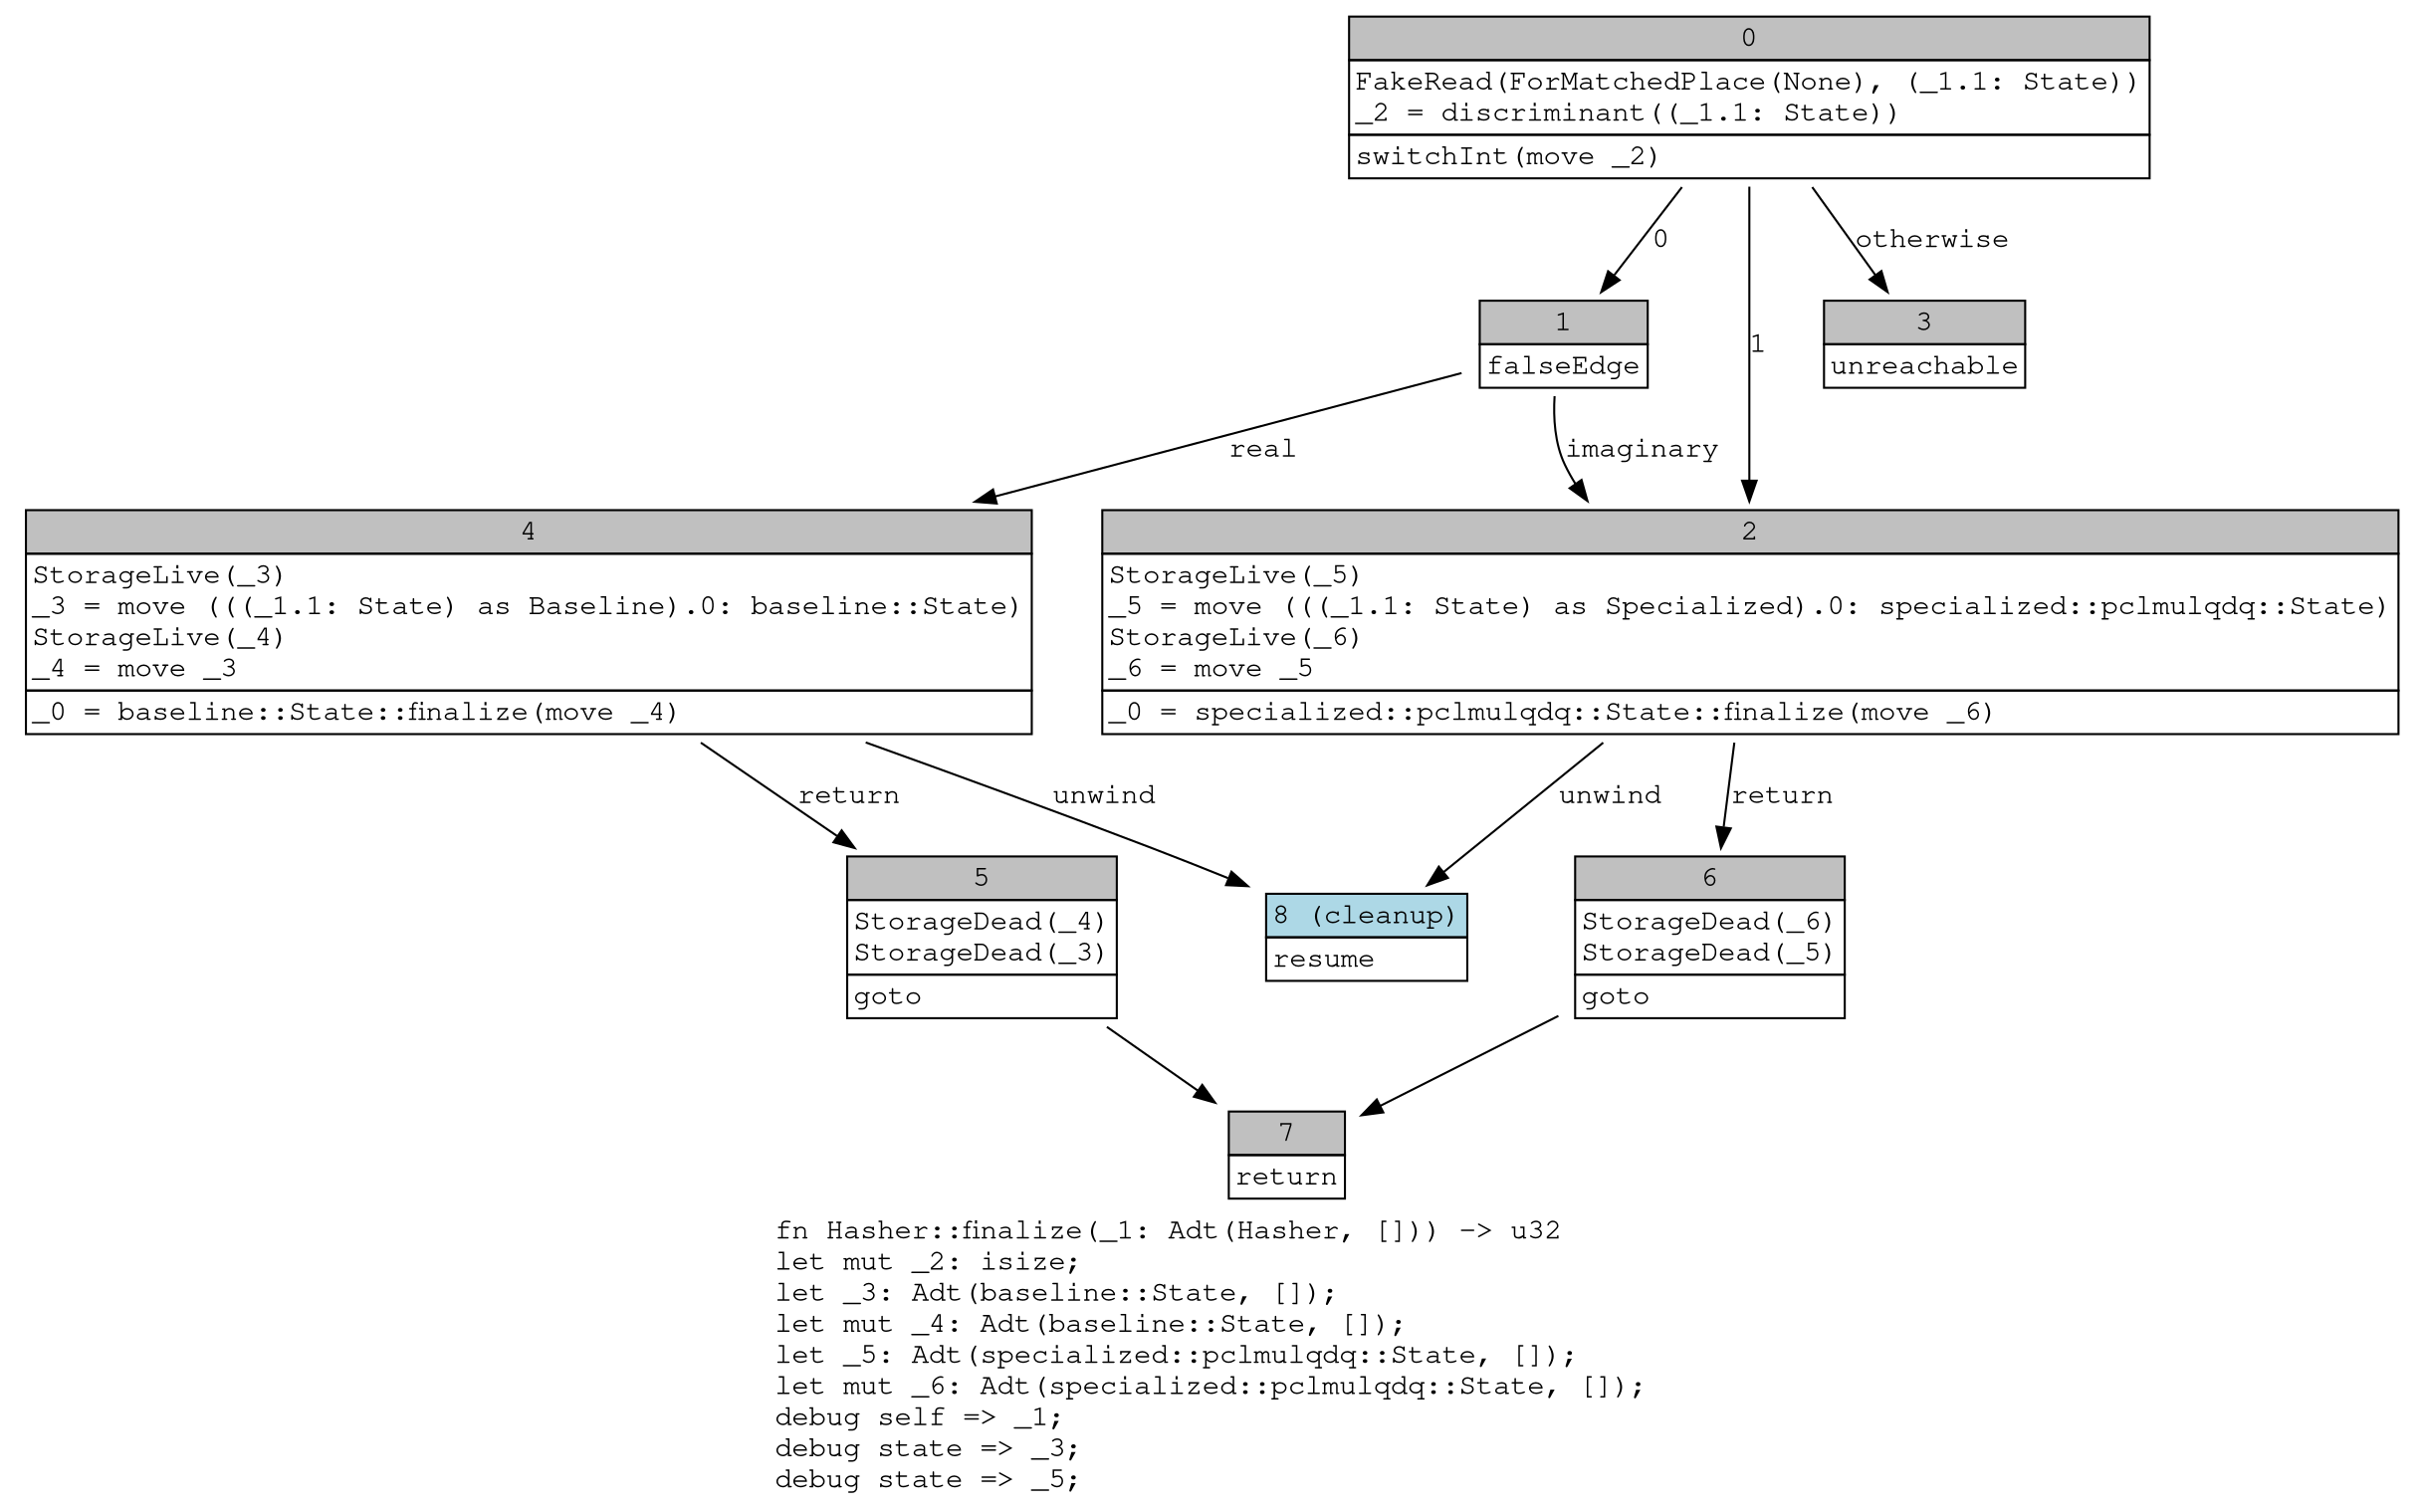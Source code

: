 digraph Mir_0_42 {
    graph [fontname="Courier, monospace"];
    node [fontname="Courier, monospace"];
    edge [fontname="Courier, monospace"];
    label=<fn Hasher::finalize(_1: Adt(Hasher, [])) -&gt; u32<br align="left"/>let mut _2: isize;<br align="left"/>let _3: Adt(baseline::State, []);<br align="left"/>let mut _4: Adt(baseline::State, []);<br align="left"/>let _5: Adt(specialized::pclmulqdq::State, []);<br align="left"/>let mut _6: Adt(specialized::pclmulqdq::State, []);<br align="left"/>debug self =&gt; _1;<br align="left"/>debug state =&gt; _3;<br align="left"/>debug state =&gt; _5;<br align="left"/>>;
    bb0__0_42 [shape="none", label=<<table border="0" cellborder="1" cellspacing="0"><tr><td bgcolor="gray" align="center" colspan="1">0</td></tr><tr><td align="left" balign="left">FakeRead(ForMatchedPlace(None), (_1.1: State))<br/>_2 = discriminant((_1.1: State))<br/></td></tr><tr><td align="left">switchInt(move _2)</td></tr></table>>];
    bb1__0_42 [shape="none", label=<<table border="0" cellborder="1" cellspacing="0"><tr><td bgcolor="gray" align="center" colspan="1">1</td></tr><tr><td align="left">falseEdge</td></tr></table>>];
    bb2__0_42 [shape="none", label=<<table border="0" cellborder="1" cellspacing="0"><tr><td bgcolor="gray" align="center" colspan="1">2</td></tr><tr><td align="left" balign="left">StorageLive(_5)<br/>_5 = move (((_1.1: State) as Specialized).0: specialized::pclmulqdq::State)<br/>StorageLive(_6)<br/>_6 = move _5<br/></td></tr><tr><td align="left">_0 = specialized::pclmulqdq::State::finalize(move _6)</td></tr></table>>];
    bb3__0_42 [shape="none", label=<<table border="0" cellborder="1" cellspacing="0"><tr><td bgcolor="gray" align="center" colspan="1">3</td></tr><tr><td align="left">unreachable</td></tr></table>>];
    bb4__0_42 [shape="none", label=<<table border="0" cellborder="1" cellspacing="0"><tr><td bgcolor="gray" align="center" colspan="1">4</td></tr><tr><td align="left" balign="left">StorageLive(_3)<br/>_3 = move (((_1.1: State) as Baseline).0: baseline::State)<br/>StorageLive(_4)<br/>_4 = move _3<br/></td></tr><tr><td align="left">_0 = baseline::State::finalize(move _4)</td></tr></table>>];
    bb5__0_42 [shape="none", label=<<table border="0" cellborder="1" cellspacing="0"><tr><td bgcolor="gray" align="center" colspan="1">5</td></tr><tr><td align="left" balign="left">StorageDead(_4)<br/>StorageDead(_3)<br/></td></tr><tr><td align="left">goto</td></tr></table>>];
    bb6__0_42 [shape="none", label=<<table border="0" cellborder="1" cellspacing="0"><tr><td bgcolor="gray" align="center" colspan="1">6</td></tr><tr><td align="left" balign="left">StorageDead(_6)<br/>StorageDead(_5)<br/></td></tr><tr><td align="left">goto</td></tr></table>>];
    bb7__0_42 [shape="none", label=<<table border="0" cellborder="1" cellspacing="0"><tr><td bgcolor="gray" align="center" colspan="1">7</td></tr><tr><td align="left">return</td></tr></table>>];
    bb8__0_42 [shape="none", label=<<table border="0" cellborder="1" cellspacing="0"><tr><td bgcolor="lightblue" align="center" colspan="1">8 (cleanup)</td></tr><tr><td align="left">resume</td></tr></table>>];
    bb0__0_42 -> bb1__0_42 [label="0"];
    bb0__0_42 -> bb2__0_42 [label="1"];
    bb0__0_42 -> bb3__0_42 [label="otherwise"];
    bb1__0_42 -> bb4__0_42 [label="real"];
    bb1__0_42 -> bb2__0_42 [label="imaginary"];
    bb2__0_42 -> bb6__0_42 [label="return"];
    bb2__0_42 -> bb8__0_42 [label="unwind"];
    bb4__0_42 -> bb5__0_42 [label="return"];
    bb4__0_42 -> bb8__0_42 [label="unwind"];
    bb5__0_42 -> bb7__0_42 [label=""];
    bb6__0_42 -> bb7__0_42 [label=""];
}

